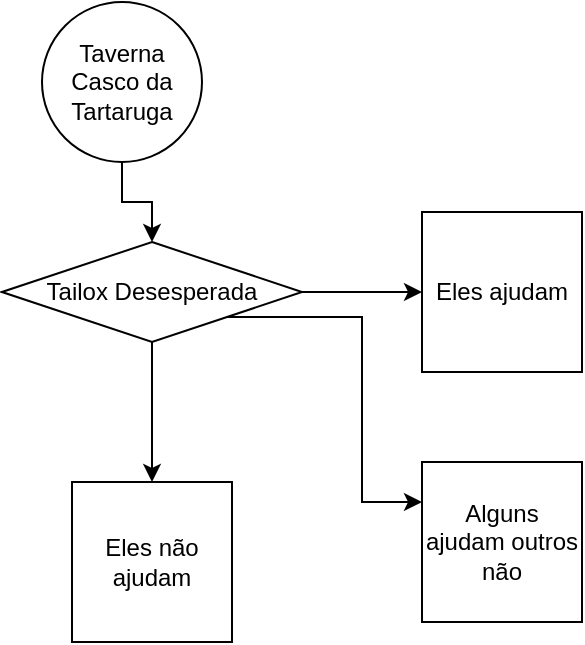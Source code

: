 <mxfile version="26.0.16">
  <diagram name="Página-1" id="SwQKMk2zp1gwW1Hns5_v">
    <mxGraphModel dx="1390" dy="785" grid="1" gridSize="10" guides="1" tooltips="1" connect="1" arrows="1" fold="1" page="1" pageScale="1" pageWidth="827" pageHeight="1169" math="0" shadow="0">
      <root>
        <mxCell id="0" />
        <mxCell id="1" parent="0" />
        <mxCell id="wP9VcYAFsaQRxzzzHZZ8-3" style="edgeStyle=orthogonalEdgeStyle;rounded=0;orthogonalLoop=1;jettySize=auto;html=1;entryX=0.5;entryY=0;entryDx=0;entryDy=0;" edge="1" parent="1" source="wP9VcYAFsaQRxzzzHZZ8-1" target="wP9VcYAFsaQRxzzzHZZ8-2">
          <mxGeometry relative="1" as="geometry" />
        </mxCell>
        <mxCell id="wP9VcYAFsaQRxzzzHZZ8-1" value="Taverna Casco da Tartaruga" style="ellipse;whiteSpace=wrap;html=1;aspect=fixed;" vertex="1" parent="1">
          <mxGeometry x="30" y="20" width="80" height="80" as="geometry" />
        </mxCell>
        <mxCell id="wP9VcYAFsaQRxzzzHZZ8-6" style="edgeStyle=orthogonalEdgeStyle;rounded=0;orthogonalLoop=1;jettySize=auto;html=1;exitX=1;exitY=0.5;exitDx=0;exitDy=0;" edge="1" parent="1" source="wP9VcYAFsaQRxzzzHZZ8-2" target="wP9VcYAFsaQRxzzzHZZ8-5">
          <mxGeometry relative="1" as="geometry" />
        </mxCell>
        <mxCell id="wP9VcYAFsaQRxzzzHZZ8-8" style="edgeStyle=orthogonalEdgeStyle;rounded=0;orthogonalLoop=1;jettySize=auto;html=1;exitX=0.5;exitY=1;exitDx=0;exitDy=0;entryX=0.5;entryY=0;entryDx=0;entryDy=0;" edge="1" parent="1" source="wP9VcYAFsaQRxzzzHZZ8-2" target="wP9VcYAFsaQRxzzzHZZ8-7">
          <mxGeometry relative="1" as="geometry" />
        </mxCell>
        <mxCell id="wP9VcYAFsaQRxzzzHZZ8-9" style="edgeStyle=orthogonalEdgeStyle;rounded=0;orthogonalLoop=1;jettySize=auto;html=1;exitX=1;exitY=1;exitDx=0;exitDy=0;entryX=0;entryY=0.25;entryDx=0;entryDy=0;" edge="1" parent="1" source="wP9VcYAFsaQRxzzzHZZ8-2" target="wP9VcYAFsaQRxzzzHZZ8-10">
          <mxGeometry relative="1" as="geometry">
            <mxPoint x="200" y="270" as="targetPoint" />
          </mxGeometry>
        </mxCell>
        <mxCell id="wP9VcYAFsaQRxzzzHZZ8-2" value="Tailox Desesperada" style="rhombus;whiteSpace=wrap;html=1;" vertex="1" parent="1">
          <mxGeometry x="10" y="140" width="150" height="50" as="geometry" />
        </mxCell>
        <mxCell id="wP9VcYAFsaQRxzzzHZZ8-5" value="Eles ajudam" style="whiteSpace=wrap;html=1;aspect=fixed;" vertex="1" parent="1">
          <mxGeometry x="220" y="125" width="80" height="80" as="geometry" />
        </mxCell>
        <mxCell id="wP9VcYAFsaQRxzzzHZZ8-7" value="Eles não ajudam" style="whiteSpace=wrap;html=1;aspect=fixed;" vertex="1" parent="1">
          <mxGeometry x="45" y="260" width="80" height="80" as="geometry" />
        </mxCell>
        <mxCell id="wP9VcYAFsaQRxzzzHZZ8-10" value="Alguns ajudam outros não" style="whiteSpace=wrap;html=1;aspect=fixed;" vertex="1" parent="1">
          <mxGeometry x="220" y="250" width="80" height="80" as="geometry" />
        </mxCell>
      </root>
    </mxGraphModel>
  </diagram>
</mxfile>
